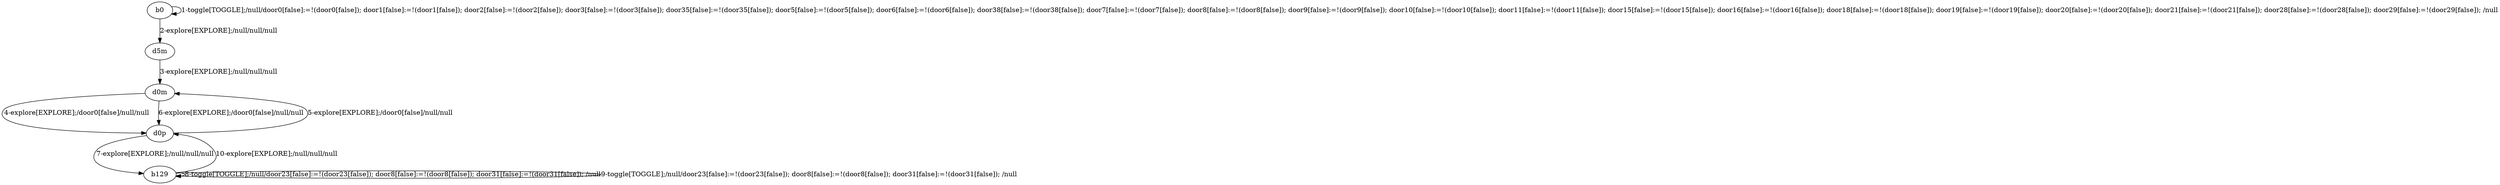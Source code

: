 # Total number of goals covered by this test: 2
# d0p --> d0m
# b129 --> d0p

digraph g {
"b0" -> "b0" [label = "1-toggle[TOGGLE];/null/door0[false]:=!(door0[false]); door1[false]:=!(door1[false]); door2[false]:=!(door2[false]); door3[false]:=!(door3[false]); door35[false]:=!(door35[false]); door5[false]:=!(door5[false]); door6[false]:=!(door6[false]); door38[false]:=!(door38[false]); door7[false]:=!(door7[false]); door8[false]:=!(door8[false]); door9[false]:=!(door9[false]); door10[false]:=!(door10[false]); door11[false]:=!(door11[false]); door15[false]:=!(door15[false]); door16[false]:=!(door16[false]); door18[false]:=!(door18[false]); door19[false]:=!(door19[false]); door20[false]:=!(door20[false]); door21[false]:=!(door21[false]); door28[false]:=!(door28[false]); door29[false]:=!(door29[false]); /null"];
"b0" -> "d5m" [label = "2-explore[EXPLORE];/null/null/null"];
"d5m" -> "d0m" [label = "3-explore[EXPLORE];/null/null/null"];
"d0m" -> "d0p" [label = "4-explore[EXPLORE];/door0[false]/null/null"];
"d0p" -> "d0m" [label = "5-explore[EXPLORE];/door0[false]/null/null"];
"d0m" -> "d0p" [label = "6-explore[EXPLORE];/door0[false]/null/null"];
"d0p" -> "b129" [label = "7-explore[EXPLORE];/null/null/null"];
"b129" -> "b129" [label = "8-toggle[TOGGLE];/null/door23[false]:=!(door23[false]); door8[false]:=!(door8[false]); door31[false]:=!(door31[false]); /null"];
"b129" -> "b129" [label = "9-toggle[TOGGLE];/null/door23[false]:=!(door23[false]); door8[false]:=!(door8[false]); door31[false]:=!(door31[false]); /null"];
"b129" -> "d0p" [label = "10-explore[EXPLORE];/null/null/null"];
}